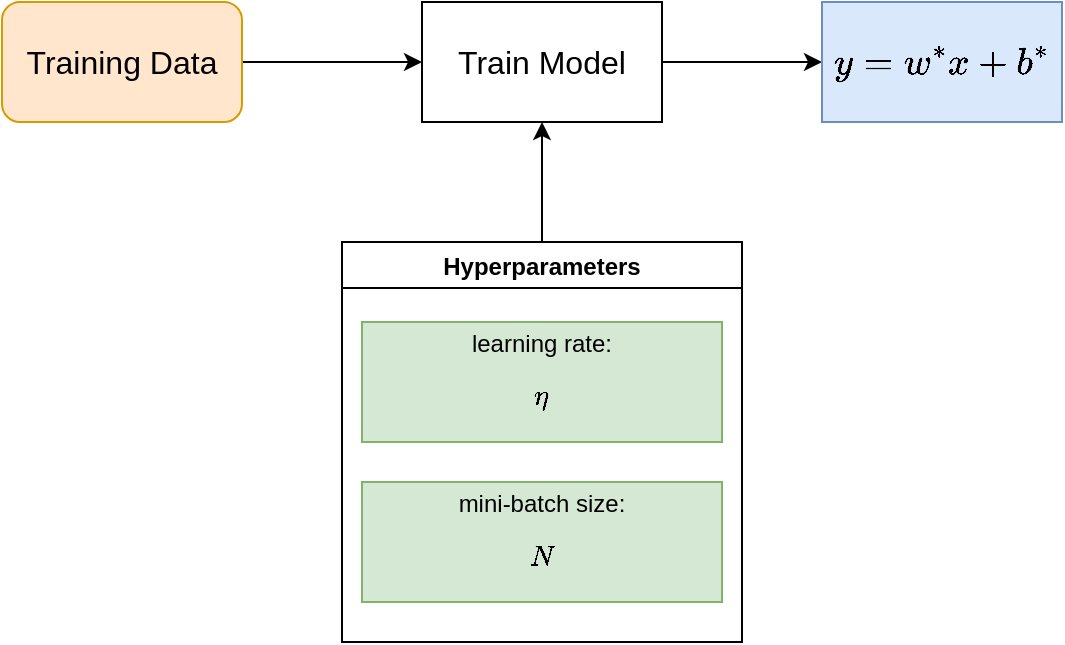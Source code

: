 <mxfile version="16.5.1" type="device"><diagram id="r08nkcvluBoHdpPPdjRf" name="Page-1"><mxGraphModel dx="1038" dy="649" grid="1" gridSize="10" guides="1" tooltips="1" connect="1" arrows="1" fold="1" page="1" pageScale="1" pageWidth="1169" pageHeight="827" math="1" shadow="0"><root><mxCell id="0"/><mxCell id="1" parent="0"/><mxCell id="ubK3BcbX0XiYhmTS_siL-1" style="edgeStyle=orthogonalEdgeStyle;rounded=0;orthogonalLoop=1;jettySize=auto;html=1;entryX=0;entryY=0.5;entryDx=0;entryDy=0;fontSize=16;" edge="1" parent="1" source="ubK3BcbX0XiYhmTS_siL-2" target="ubK3BcbX0XiYhmTS_siL-4"><mxGeometry relative="1" as="geometry"/></mxCell><mxCell id="ubK3BcbX0XiYhmTS_siL-2" value="&lt;font style=&quot;font-size: 16px&quot;&gt;Training Data&lt;/font&gt;" style="rounded=1;whiteSpace=wrap;html=1;fillColor=#ffe6cc;strokeColor=#d79b00;" vertex="1" parent="1"><mxGeometry x="190" y="180" width="120" height="60" as="geometry"/></mxCell><mxCell id="ubK3BcbX0XiYhmTS_siL-3" value="" style="edgeStyle=orthogonalEdgeStyle;rounded=0;orthogonalLoop=1;jettySize=auto;html=1;fontSize=16;" edge="1" parent="1" source="ubK3BcbX0XiYhmTS_siL-4" target="ubK3BcbX0XiYhmTS_siL-9"><mxGeometry relative="1" as="geometry"/></mxCell><mxCell id="ubK3BcbX0XiYhmTS_siL-4" value="Train Model" style="rounded=0;whiteSpace=wrap;html=1;fontSize=16;" vertex="1" parent="1"><mxGeometry x="400" y="180" width="120" height="60" as="geometry"/></mxCell><mxCell id="ubK3BcbX0XiYhmTS_siL-9" value="$$y = w^*x + b^*$$" style="whiteSpace=wrap;html=1;fontSize=16;rounded=0;fillColor=#dae8fc;strokeColor=#6c8ebf;" vertex="1" parent="1"><mxGeometry x="600" y="180" width="120" height="60" as="geometry"/></mxCell><mxCell id="ubK3BcbX0XiYhmTS_siL-14" value="" style="edgeStyle=orthogonalEdgeStyle;rounded=0;orthogonalLoop=1;jettySize=auto;html=1;" edge="1" parent="1" source="ubK3BcbX0XiYhmTS_siL-11" target="ubK3BcbX0XiYhmTS_siL-4"><mxGeometry relative="1" as="geometry"/></mxCell><mxCell id="ubK3BcbX0XiYhmTS_siL-11" value="Hyperparameters" style="swimlane;" vertex="1" parent="1"><mxGeometry x="360" y="300" width="200" height="200" as="geometry"/></mxCell><mxCell id="ubK3BcbX0XiYhmTS_siL-13" value="mini-batch size:&lt;br&gt;$$N$$" style="rounded=0;whiteSpace=wrap;html=1;fillColor=#d5e8d4;strokeColor=#82b366;" vertex="1" parent="ubK3BcbX0XiYhmTS_siL-11"><mxGeometry x="10" y="120" width="180" height="60" as="geometry"/></mxCell><mxCell id="ubK3BcbX0XiYhmTS_siL-12" value="learning rate: $$\eta$$" style="whiteSpace=wrap;html=1;fillColor=#d5e8d4;strokeColor=#82b366;" vertex="1" parent="ubK3BcbX0XiYhmTS_siL-11"><mxGeometry x="10" y="40" width="180" height="60" as="geometry"/></mxCell></root></mxGraphModel></diagram></mxfile>